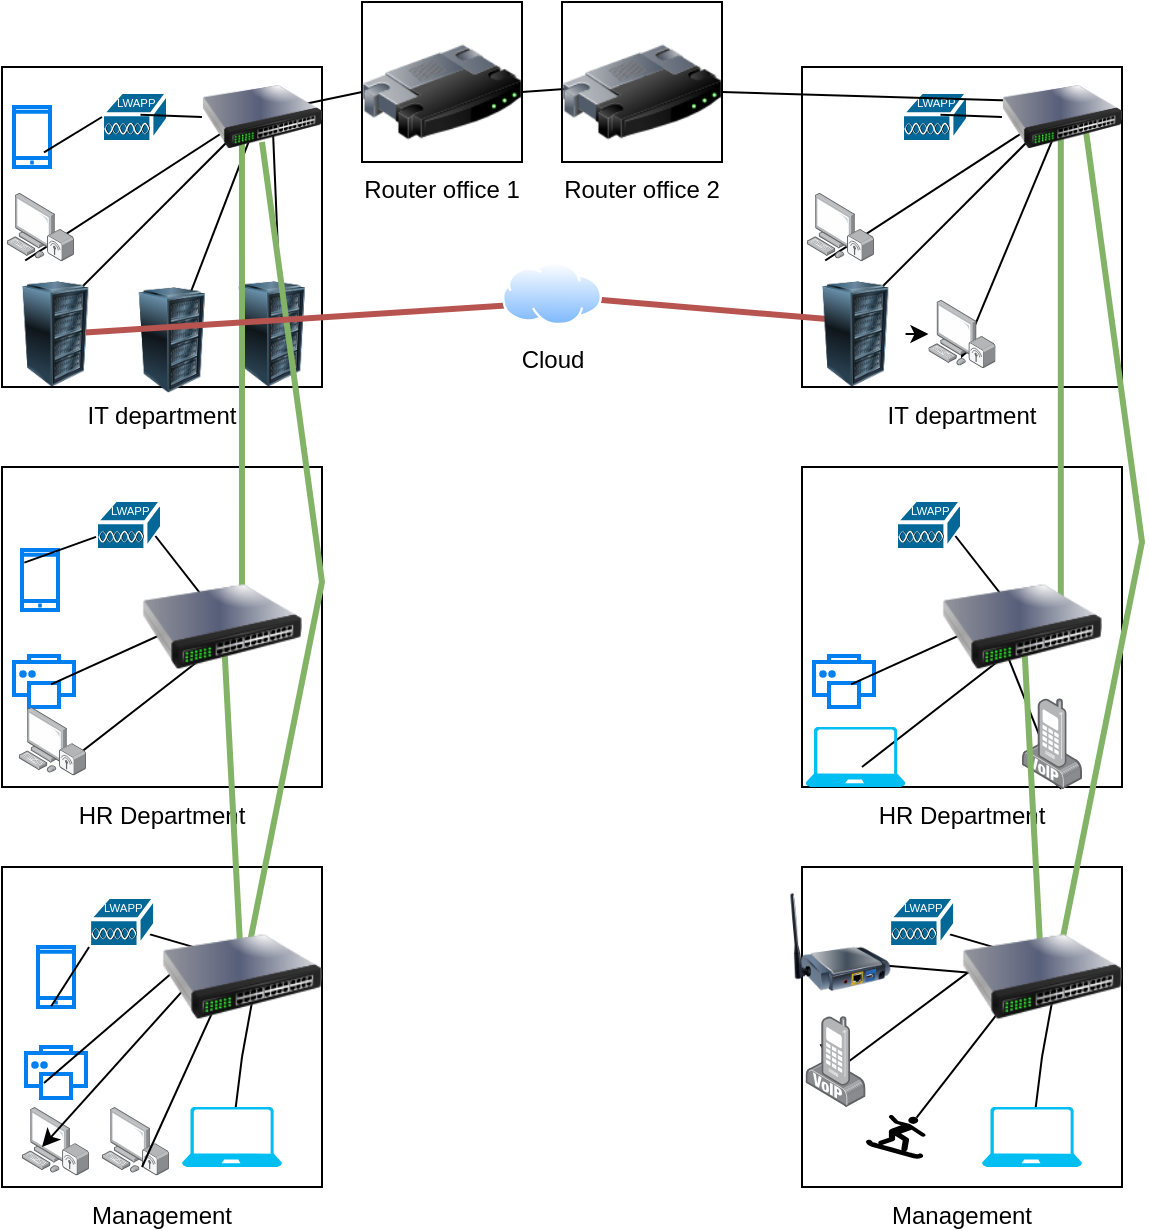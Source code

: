 <mxfile version="24.7.7">
  <diagram name="Page-1" id="E2g6yoVYKj6hKgyuPi02">
    <mxGraphModel dx="979" dy="575" grid="1" gridSize="10" guides="1" tooltips="1" connect="1" arrows="1" fold="1" page="1" pageScale="1" pageWidth="850" pageHeight="1100" math="0" shadow="0">
      <root>
        <mxCell id="0" />
        <mxCell id="1" parent="0" />
        <mxCell id="pa6gpyf7rV9sRwyNa2Qg-1" value="Router office 1" style="whiteSpace=wrap;html=1;aspect=fixed;labelPosition=center;verticalLabelPosition=bottom;align=center;verticalAlign=top;" vertex="1" parent="1">
          <mxGeometry x="230" y="80" width="80" height="80" as="geometry" />
        </mxCell>
        <mxCell id="pa6gpyf7rV9sRwyNa2Qg-2" value="Router office 2" style="whiteSpace=wrap;html=1;aspect=fixed;labelPosition=center;verticalLabelPosition=bottom;align=center;verticalAlign=top;" vertex="1" parent="1">
          <mxGeometry x="330" y="80" width="80" height="80" as="geometry" />
        </mxCell>
        <mxCell id="pa6gpyf7rV9sRwyNa2Qg-3" value="IT department" style="whiteSpace=wrap;html=1;aspect=fixed;labelPosition=center;verticalLabelPosition=bottom;align=center;verticalAlign=top;" vertex="1" parent="1">
          <mxGeometry x="50" y="112.5" width="160" height="160" as="geometry" />
        </mxCell>
        <mxCell id="pa6gpyf7rV9sRwyNa2Qg-4" value="HR Department" style="whiteSpace=wrap;html=1;aspect=fixed;labelPosition=center;verticalLabelPosition=bottom;align=center;verticalAlign=top;" vertex="1" parent="1">
          <mxGeometry x="50" y="312.5" width="160" height="160" as="geometry" />
        </mxCell>
        <mxCell id="pa6gpyf7rV9sRwyNa2Qg-5" value="Management" style="whiteSpace=wrap;html=1;aspect=fixed;labelPosition=center;verticalLabelPosition=bottom;align=center;verticalAlign=top;" vertex="1" parent="1">
          <mxGeometry x="50" y="512.5" width="160" height="160" as="geometry" />
        </mxCell>
        <mxCell id="pa6gpyf7rV9sRwyNa2Qg-10" value="" style="image;points=[];aspect=fixed;html=1;align=center;shadow=0;dashed=0;image=img/lib/allied_telesis/computer_and_terminals/Personal_Computer_Wireless.svg;" vertex="1" parent="1">
          <mxGeometry x="60" y="632.5" width="33.56" height="34.2" as="geometry" />
        </mxCell>
        <mxCell id="pa6gpyf7rV9sRwyNa2Qg-11" value="" style="image;points=[];aspect=fixed;html=1;align=center;shadow=0;dashed=0;image=img/lib/allied_telesis/computer_and_terminals/Personal_Computer_Wireless.svg;" vertex="1" parent="1">
          <mxGeometry x="100" y="632.5" width="33.56" height="34.2" as="geometry" />
        </mxCell>
        <mxCell id="pa6gpyf7rV9sRwyNa2Qg-12" value="" style="verticalLabelPosition=bottom;html=1;verticalAlign=top;align=center;strokeColor=none;fillColor=#00BEF2;shape=mxgraph.azure.laptop;pointerEvents=1;" vertex="1" parent="1">
          <mxGeometry x="140" y="632.5" width="50" height="30" as="geometry" />
        </mxCell>
        <mxCell id="pa6gpyf7rV9sRwyNa2Qg-13" value="" style="html=1;verticalLabelPosition=bottom;align=center;labelBackgroundColor=#ffffff;verticalAlign=top;strokeWidth=2;strokeColor=#0080F0;shadow=0;dashed=0;shape=mxgraph.ios7.icons.printer;" vertex="1" parent="1">
          <mxGeometry x="62" y="602.5" width="30" height="25.5" as="geometry" />
        </mxCell>
        <mxCell id="pa6gpyf7rV9sRwyNa2Qg-14" value="" style="html=1;verticalLabelPosition=bottom;align=center;labelBackgroundColor=#ffffff;verticalAlign=top;strokeWidth=2;strokeColor=#0080F0;shadow=0;dashed=0;shape=mxgraph.ios7.icons.smartphone;" vertex="1" parent="1">
          <mxGeometry x="68" y="552.5" width="18" height="30" as="geometry" />
        </mxCell>
        <mxCell id="pa6gpyf7rV9sRwyNa2Qg-19" style="edgeStyle=none;rounded=0;orthogonalLoop=1;jettySize=auto;html=1;exitX=0.5;exitY=0.313;exitDx=0;exitDy=0;endArrow=none;endFill=0;exitPerimeter=0;entryX=0.596;entryY=0.877;entryDx=0;entryDy=0;entryPerimeter=0;" edge="1" parent="1" source="pa6gpyf7rV9sRwyNa2Qg-15" target="pa6gpyf7rV9sRwyNa2Qg-11">
          <mxGeometry relative="1" as="geometry" />
        </mxCell>
        <mxCell id="pa6gpyf7rV9sRwyNa2Qg-20" style="edgeStyle=none;rounded=0;orthogonalLoop=1;jettySize=auto;html=1;exitX=0.5;exitY=1;exitDx=0;exitDy=0;endArrow=none;endFill=0;" edge="1" parent="1" source="pa6gpyf7rV9sRwyNa2Qg-15" target="pa6gpyf7rV9sRwyNa2Qg-12">
          <mxGeometry relative="1" as="geometry" />
        </mxCell>
        <mxCell id="pa6gpyf7rV9sRwyNa2Qg-21" style="edgeStyle=none;rounded=0;orthogonalLoop=1;jettySize=auto;html=1;exitX=0.5;exitY=1;exitDx=0;exitDy=0;entryX=0.625;entryY=0.313;entryDx=0;entryDy=0;entryPerimeter=0;" edge="1" parent="1" source="pa6gpyf7rV9sRwyNa2Qg-15" target="pa6gpyf7rV9sRwyNa2Qg-15">
          <mxGeometry relative="1" as="geometry" />
        </mxCell>
        <mxCell id="pa6gpyf7rV9sRwyNa2Qg-22" style="edgeStyle=none;rounded=0;orthogonalLoop=1;jettySize=auto;html=1;exitX=0.375;exitY=0.313;exitDx=0;exitDy=0;exitPerimeter=0;entryX=0.298;entryY=0.585;entryDx=0;entryDy=0;entryPerimeter=0;" edge="1" parent="1" source="pa6gpyf7rV9sRwyNa2Qg-15" target="pa6gpyf7rV9sRwyNa2Qg-10">
          <mxGeometry relative="1" as="geometry" />
        </mxCell>
        <mxCell id="pa6gpyf7rV9sRwyNa2Qg-23" style="edgeStyle=none;rounded=0;orthogonalLoop=1;jettySize=auto;html=1;exitX=0.25;exitY=0.313;exitDx=0;exitDy=0;entryX=0.3;entryY=0.706;entryDx=0;entryDy=0;entryPerimeter=0;exitPerimeter=0;endArrow=none;endFill=0;" edge="1" parent="1" source="pa6gpyf7rV9sRwyNa2Qg-15" target="pa6gpyf7rV9sRwyNa2Qg-13">
          <mxGeometry relative="1" as="geometry" />
        </mxCell>
        <mxCell id="pa6gpyf7rV9sRwyNa2Qg-25" style="edgeStyle=none;rounded=0;orthogonalLoop=1;jettySize=auto;html=1;entryX=0.165;entryY=0.456;entryDx=0;entryDy=0;entryPerimeter=0;" edge="1" parent="1" target="pa6gpyf7rV9sRwyNa2Qg-16">
          <mxGeometry relative="1" as="geometry">
            <mxPoint x="180" y="562.5" as="sourcePoint" />
          </mxGeometry>
        </mxCell>
        <mxCell id="pa6gpyf7rV9sRwyNa2Qg-16" value="" style="shape=mxgraph.cisco.misc.lightweight_ap;html=1;pointerEvents=1;dashed=0;fillColor=#036897;strokeColor=#ffffff;strokeWidth=2;verticalLabelPosition=bottom;verticalAlign=top;align=center;outlineConnect=0;" vertex="1" parent="1">
          <mxGeometry x="93.56" y="527.5" width="33" height="25" as="geometry" />
        </mxCell>
        <mxCell id="pa6gpyf7rV9sRwyNa2Qg-26" style="edgeStyle=none;rounded=0;orthogonalLoop=1;jettySize=auto;html=1;exitX=0;exitY=1;exitDx=0;exitDy=0;exitPerimeter=0;entryX=0.367;entryY=0.987;entryDx=0;entryDy=0;entryPerimeter=0;endArrow=none;endFill=0;" edge="1" parent="1" source="pa6gpyf7rV9sRwyNa2Qg-16" target="pa6gpyf7rV9sRwyNa2Qg-14">
          <mxGeometry relative="1" as="geometry" />
        </mxCell>
        <mxCell id="pa6gpyf7rV9sRwyNa2Qg-30" value="" style="html=1;verticalLabelPosition=bottom;align=center;labelBackgroundColor=#ffffff;verticalAlign=top;strokeWidth=2;strokeColor=#0080F0;shadow=0;dashed=0;shape=mxgraph.ios7.icons.printer;" vertex="1" parent="1">
          <mxGeometry x="56" y="407" width="30" height="25.5" as="geometry" />
        </mxCell>
        <mxCell id="pa6gpyf7rV9sRwyNa2Qg-31" value="" style="html=1;verticalLabelPosition=bottom;align=center;labelBackgroundColor=#ffffff;verticalAlign=top;strokeWidth=2;strokeColor=#0080F0;shadow=0;dashed=0;shape=mxgraph.ios7.icons.smartphone;" vertex="1" parent="1">
          <mxGeometry x="60" y="354" width="18" height="30" as="geometry" />
        </mxCell>
        <mxCell id="pa6gpyf7rV9sRwyNa2Qg-32" value="" style="shape=mxgraph.cisco.misc.lightweight_ap;html=1;pointerEvents=1;dashed=0;fillColor=#036897;strokeColor=#ffffff;strokeWidth=2;verticalLabelPosition=bottom;verticalAlign=top;align=center;outlineConnect=0;" vertex="1" parent="1">
          <mxGeometry x="97" y="329" width="33" height="25" as="geometry" />
        </mxCell>
        <mxCell id="pa6gpyf7rV9sRwyNa2Qg-34" style="edgeStyle=none;rounded=0;orthogonalLoop=1;jettySize=auto;html=1;exitX=0.625;exitY=0.5;exitDx=0;exitDy=0;exitPerimeter=0;entryX=0.642;entryY=0.877;entryDx=0;entryDy=0;entryPerimeter=0;endArrow=none;endFill=0;" edge="1" parent="1" source="pa6gpyf7rV9sRwyNa2Qg-33" target="pa6gpyf7rV9sRwyNa2Qg-28">
          <mxGeometry relative="1" as="geometry" />
        </mxCell>
        <mxCell id="pa6gpyf7rV9sRwyNa2Qg-35" style="edgeStyle=none;rounded=0;orthogonalLoop=1;jettySize=auto;html=1;exitX=0.5;exitY=0.375;exitDx=0;exitDy=0;entryX=0.617;entryY=0.556;entryDx=0;entryDy=0;entryPerimeter=0;endArrow=none;endFill=0;exitPerimeter=0;" edge="1" parent="1" source="pa6gpyf7rV9sRwyNa2Qg-33" target="pa6gpyf7rV9sRwyNa2Qg-30">
          <mxGeometry relative="1" as="geometry" />
        </mxCell>
        <mxCell id="pa6gpyf7rV9sRwyNa2Qg-36" style="edgeStyle=none;rounded=0;orthogonalLoop=1;jettySize=auto;html=1;entryX=0.065;entryY=0.211;entryDx=0;entryDy=0;entryPerimeter=0;endArrow=none;endFill=0;" edge="1" parent="1" source="pa6gpyf7rV9sRwyNa2Qg-32" target="pa6gpyf7rV9sRwyNa2Qg-31">
          <mxGeometry relative="1" as="geometry" />
        </mxCell>
        <mxCell id="pa6gpyf7rV9sRwyNa2Qg-28" value="" style="image;points=[];aspect=fixed;html=1;align=center;shadow=0;dashed=0;image=img/lib/allied_telesis/computer_and_terminals/Personal_Computer_Wireless.svg;" vertex="1" parent="1">
          <mxGeometry x="58.44" y="432.5" width="33.56" height="34.2" as="geometry" />
        </mxCell>
        <mxCell id="pa6gpyf7rV9sRwyNa2Qg-37" style="edgeStyle=none;rounded=0;orthogonalLoop=1;jettySize=auto;html=1;exitX=0.9;exitY=0.72;exitDx=0;exitDy=0;exitPerimeter=0;entryX=0.625;entryY=0.625;entryDx=0;entryDy=0;entryPerimeter=0;" edge="1" parent="1" source="pa6gpyf7rV9sRwyNa2Qg-32" target="pa6gpyf7rV9sRwyNa2Qg-33">
          <mxGeometry relative="1" as="geometry" />
        </mxCell>
        <mxCell id="pa6gpyf7rV9sRwyNa2Qg-39" value="" style="shape=mxgraph.cisco.misc.lightweight_ap;html=1;pointerEvents=1;dashed=0;fillColor=#036897;strokeColor=#ffffff;strokeWidth=2;verticalLabelPosition=bottom;verticalAlign=top;align=center;outlineConnect=0;" vertex="1" parent="1">
          <mxGeometry x="100" y="125" width="33" height="25" as="geometry" />
        </mxCell>
        <mxCell id="pa6gpyf7rV9sRwyNa2Qg-40" value="" style="html=1;verticalLabelPosition=bottom;align=center;labelBackgroundColor=#ffffff;verticalAlign=top;strokeWidth=2;strokeColor=#0080F0;shadow=0;dashed=0;shape=mxgraph.ios7.icons.smartphone;" vertex="1" parent="1">
          <mxGeometry x="56" y="132.5" width="18" height="30" as="geometry" />
        </mxCell>
        <mxCell id="pa6gpyf7rV9sRwyNa2Qg-45" style="edgeStyle=none;rounded=0;orthogonalLoop=1;jettySize=auto;html=1;exitX=0.583;exitY=0.4;exitDx=0;exitDy=0;entryX=0.6;entryY=0.623;entryDx=0;entryDy=0;entryPerimeter=0;exitPerimeter=0;" edge="1" parent="1" source="pa6gpyf7rV9sRwyNa2Qg-38" target="pa6gpyf7rV9sRwyNa2Qg-42">
          <mxGeometry relative="1" as="geometry" />
        </mxCell>
        <mxCell id="pa6gpyf7rV9sRwyNa2Qg-46" style="edgeStyle=none;rounded=0;orthogonalLoop=1;jettySize=auto;html=1;exitX=0.5;exitY=0.4;exitDx=0;exitDy=0;entryX=0.4;entryY=0.755;entryDx=0;entryDy=0;entryPerimeter=0;exitPerimeter=0;" edge="1" parent="1" source="pa6gpyf7rV9sRwyNa2Qg-38" target="pa6gpyf7rV9sRwyNa2Qg-43">
          <mxGeometry relative="1" as="geometry" />
        </mxCell>
        <mxCell id="pa6gpyf7rV9sRwyNa2Qg-47" style="edgeStyle=none;rounded=0;orthogonalLoop=1;jettySize=auto;html=1;entryX=0.364;entryY=0.434;entryDx=0;entryDy=0;entryPerimeter=0;" edge="1" parent="1" target="pa6gpyf7rV9sRwyNa2Qg-44">
          <mxGeometry relative="1" as="geometry">
            <mxPoint x="180" y="132.5" as="sourcePoint" />
          </mxGeometry>
        </mxCell>
        <mxCell id="pa6gpyf7rV9sRwyNa2Qg-42" value="" style="image;html=1;image=img/lib/clip_art/computers/Server_Rack_128x128.png" vertex="1" parent="1">
          <mxGeometry x="160" y="219.5" width="50" height="53" as="geometry" />
        </mxCell>
        <mxCell id="pa6gpyf7rV9sRwyNa2Qg-43" value="" style="image;html=1;image=img/lib/clip_art/computers/Server_Rack_128x128.png" vertex="1" parent="1">
          <mxGeometry x="110" y="222.5" width="50" height="53" as="geometry" />
        </mxCell>
        <mxCell id="pa6gpyf7rV9sRwyNa2Qg-48" style="edgeStyle=none;rounded=0;orthogonalLoop=1;jettySize=auto;html=1;exitX=0.5;exitY=0.4;exitDx=0;exitDy=0;entryX=0.273;entryY=0.99;entryDx=0;entryDy=0;entryPerimeter=0;exitPerimeter=0;endArrow=none;endFill=0;" edge="1" parent="1" source="pa6gpyf7rV9sRwyNa2Qg-38" target="pa6gpyf7rV9sRwyNa2Qg-41">
          <mxGeometry relative="1" as="geometry" />
        </mxCell>
        <mxCell id="pa6gpyf7rV9sRwyNa2Qg-41" value="" style="image;points=[];aspect=fixed;html=1;align=center;shadow=0;dashed=0;image=img/lib/allied_telesis/computer_and_terminals/Personal_Computer_Wireless.svg;" vertex="1" parent="1">
          <mxGeometry x="52.44" y="175.4" width="33.56" height="34.2" as="geometry" />
        </mxCell>
        <mxCell id="pa6gpyf7rV9sRwyNa2Qg-49" style="edgeStyle=none;rounded=0;orthogonalLoop=1;jettySize=auto;html=1;exitX=0;exitY=0.5;exitDx=0;exitDy=0;entryX=0.583;entryY=0.453;entryDx=0;entryDy=0;entryPerimeter=0;endArrow=none;endFill=0;" edge="1" parent="1" source="pa6gpyf7rV9sRwyNa2Qg-38" target="pa6gpyf7rV9sRwyNa2Qg-39">
          <mxGeometry relative="1" as="geometry" />
        </mxCell>
        <mxCell id="pa6gpyf7rV9sRwyNa2Qg-50" style="edgeStyle=none;rounded=0;orthogonalLoop=1;jettySize=auto;html=1;exitX=0;exitY=0.5;exitDx=0;exitDy=0;exitPerimeter=0;entryX=0.833;entryY=0.755;entryDx=0;entryDy=0;entryPerimeter=0;endArrow=none;endFill=0;" edge="1" parent="1" source="pa6gpyf7rV9sRwyNa2Qg-39" target="pa6gpyf7rV9sRwyNa2Qg-40">
          <mxGeometry relative="1" as="geometry" />
        </mxCell>
        <mxCell id="pa6gpyf7rV9sRwyNa2Qg-51" value="" style="image;html=1;image=img/lib/clip_art/networking/Router_128x128.png" vertex="1" parent="1">
          <mxGeometry x="230" y="85" width="80" height="80" as="geometry" />
        </mxCell>
        <mxCell id="pa6gpyf7rV9sRwyNa2Qg-53" style="edgeStyle=none;rounded=0;orthogonalLoop=1;jettySize=auto;html=1;exitX=0;exitY=0.5;exitDx=0;exitDy=0;entryX=0.333;entryY=0.5;entryDx=0;entryDy=0;entryPerimeter=0;" edge="1" parent="1" source="pa6gpyf7rV9sRwyNa2Qg-51" target="pa6gpyf7rV9sRwyNa2Qg-38">
          <mxGeometry relative="1" as="geometry" />
        </mxCell>
        <mxCell id="pa6gpyf7rV9sRwyNa2Qg-93" value="IT department" style="whiteSpace=wrap;html=1;aspect=fixed;labelPosition=center;verticalLabelPosition=bottom;align=center;verticalAlign=top;" vertex="1" parent="1">
          <mxGeometry x="450" y="112.5" width="160" height="160" as="geometry" />
        </mxCell>
        <mxCell id="pa6gpyf7rV9sRwyNa2Qg-94" value="HR Department" style="whiteSpace=wrap;html=1;aspect=fixed;labelPosition=center;verticalLabelPosition=bottom;align=center;verticalAlign=top;" vertex="1" parent="1">
          <mxGeometry x="450" y="312.5" width="160" height="160" as="geometry" />
        </mxCell>
        <mxCell id="pa6gpyf7rV9sRwyNa2Qg-95" value="Management" style="whiteSpace=wrap;html=1;aspect=fixed;labelPosition=center;verticalLabelPosition=bottom;align=center;verticalAlign=top;" vertex="1" parent="1">
          <mxGeometry x="450" y="512.5" width="160" height="160" as="geometry" />
        </mxCell>
        <mxCell id="pa6gpyf7rV9sRwyNa2Qg-98" value="" style="verticalLabelPosition=bottom;html=1;verticalAlign=top;align=center;strokeColor=none;fillColor=#00BEF2;shape=mxgraph.azure.laptop;pointerEvents=1;" vertex="1" parent="1">
          <mxGeometry x="540" y="632.5" width="50" height="30" as="geometry" />
        </mxCell>
        <mxCell id="pa6gpyf7rV9sRwyNa2Qg-102" style="edgeStyle=none;rounded=0;orthogonalLoop=1;jettySize=auto;html=1;exitX=0.5;exitY=1;exitDx=0;exitDy=0;endArrow=none;endFill=0;" edge="1" parent="1" source="pa6gpyf7rV9sRwyNa2Qg-107" target="pa6gpyf7rV9sRwyNa2Qg-98">
          <mxGeometry relative="1" as="geometry" />
        </mxCell>
        <mxCell id="pa6gpyf7rV9sRwyNa2Qg-103" style="edgeStyle=none;rounded=0;orthogonalLoop=1;jettySize=auto;html=1;exitX=0.5;exitY=1;exitDx=0;exitDy=0;entryX=0.625;entryY=0.313;entryDx=0;entryDy=0;entryPerimeter=0;" edge="1" parent="1" source="pa6gpyf7rV9sRwyNa2Qg-107" target="pa6gpyf7rV9sRwyNa2Qg-107">
          <mxGeometry relative="1" as="geometry" />
        </mxCell>
        <mxCell id="pa6gpyf7rV9sRwyNa2Qg-105" style="edgeStyle=none;rounded=0;orthogonalLoop=1;jettySize=auto;html=1;exitX=0.25;exitY=0.313;exitDx=0;exitDy=0;entryX=0.3;entryY=0.706;entryDx=0;entryDy=0;entryPerimeter=0;exitPerimeter=0;endArrow=none;endFill=0;" edge="1" parent="1" source="pa6gpyf7rV9sRwyNa2Qg-141">
          <mxGeometry relative="1" as="geometry">
            <mxPoint x="471.0" y="620.503" as="targetPoint" />
          </mxGeometry>
        </mxCell>
        <mxCell id="pa6gpyf7rV9sRwyNa2Qg-106" style="edgeStyle=none;rounded=0;orthogonalLoop=1;jettySize=auto;html=1;entryX=0.165;entryY=0.456;entryDx=0;entryDy=0;entryPerimeter=0;" edge="1" parent="1" target="pa6gpyf7rV9sRwyNa2Qg-108">
          <mxGeometry relative="1" as="geometry">
            <mxPoint x="580" y="562.5" as="sourcePoint" />
          </mxGeometry>
        </mxCell>
        <mxCell id="pa6gpyf7rV9sRwyNa2Qg-108" value="" style="shape=mxgraph.cisco.misc.lightweight_ap;html=1;pointerEvents=1;dashed=0;fillColor=#036897;strokeColor=#ffffff;strokeWidth=2;verticalLabelPosition=bottom;verticalAlign=top;align=center;outlineConnect=0;" vertex="1" parent="1">
          <mxGeometry x="493.56" y="527.5" width="33" height="25" as="geometry" />
        </mxCell>
        <mxCell id="pa6gpyf7rV9sRwyNa2Qg-110" value="" style="html=1;verticalLabelPosition=bottom;align=center;labelBackgroundColor=#ffffff;verticalAlign=top;strokeWidth=2;strokeColor=#0080F0;shadow=0;dashed=0;shape=mxgraph.ios7.icons.printer;" vertex="1" parent="1">
          <mxGeometry x="456" y="407" width="30" height="25.5" as="geometry" />
        </mxCell>
        <mxCell id="pa6gpyf7rV9sRwyNa2Qg-112" value="" style="shape=mxgraph.cisco.misc.lightweight_ap;html=1;pointerEvents=1;dashed=0;fillColor=#036897;strokeColor=#ffffff;strokeWidth=2;verticalLabelPosition=bottom;verticalAlign=top;align=center;outlineConnect=0;" vertex="1" parent="1">
          <mxGeometry x="497" y="329" width="33" height="25" as="geometry" />
        </mxCell>
        <mxCell id="pa6gpyf7rV9sRwyNa2Qg-113" style="edgeStyle=none;rounded=0;orthogonalLoop=1;jettySize=auto;html=1;exitX=0.625;exitY=0.5;exitDx=0;exitDy=0;exitPerimeter=0;entryX=0.642;entryY=0.877;entryDx=0;entryDy=0;entryPerimeter=0;endArrow=none;endFill=0;" edge="1" parent="1" source="pa6gpyf7rV9sRwyNa2Qg-118">
          <mxGeometry relative="1" as="geometry">
            <mxPoint x="479.986" y="462.493" as="targetPoint" />
          </mxGeometry>
        </mxCell>
        <mxCell id="pa6gpyf7rV9sRwyNa2Qg-114" style="edgeStyle=none;rounded=0;orthogonalLoop=1;jettySize=auto;html=1;exitX=0.5;exitY=0.375;exitDx=0;exitDy=0;entryX=0.617;entryY=0.556;entryDx=0;entryDy=0;entryPerimeter=0;endArrow=none;endFill=0;exitPerimeter=0;" edge="1" parent="1" source="pa6gpyf7rV9sRwyNa2Qg-118" target="pa6gpyf7rV9sRwyNa2Qg-110">
          <mxGeometry relative="1" as="geometry" />
        </mxCell>
        <mxCell id="pa6gpyf7rV9sRwyNa2Qg-117" style="edgeStyle=none;rounded=0;orthogonalLoop=1;jettySize=auto;html=1;exitX=0.9;exitY=0.72;exitDx=0;exitDy=0;exitPerimeter=0;entryX=0.625;entryY=0.625;entryDx=0;entryDy=0;entryPerimeter=0;" edge="1" parent="1" source="pa6gpyf7rV9sRwyNa2Qg-112" target="pa6gpyf7rV9sRwyNa2Qg-118">
          <mxGeometry relative="1" as="geometry" />
        </mxCell>
        <mxCell id="pa6gpyf7rV9sRwyNa2Qg-119" value="" style="shape=mxgraph.cisco.misc.lightweight_ap;html=1;pointerEvents=1;dashed=0;fillColor=#036897;strokeColor=#ffffff;strokeWidth=2;verticalLabelPosition=bottom;verticalAlign=top;align=center;outlineConnect=0;" vertex="1" parent="1">
          <mxGeometry x="500" y="125" width="33" height="25" as="geometry" />
        </mxCell>
        <mxCell id="pa6gpyf7rV9sRwyNa2Qg-123" style="edgeStyle=none;rounded=0;orthogonalLoop=1;jettySize=auto;html=1;entryX=0.364;entryY=0.434;entryDx=0;entryDy=0;entryPerimeter=0;" edge="1" parent="1" target="pa6gpyf7rV9sRwyNa2Qg-126">
          <mxGeometry relative="1" as="geometry">
            <mxPoint x="580" y="132.5" as="sourcePoint" />
          </mxGeometry>
        </mxCell>
        <mxCell id="pa6gpyf7rV9sRwyNa2Qg-134" value="" style="edgeStyle=none;rounded=0;orthogonalLoop=1;jettySize=auto;html=1;" edge="1" parent="1" source="pa6gpyf7rV9sRwyNa2Qg-126" target="pa6gpyf7rV9sRwyNa2Qg-132">
          <mxGeometry relative="1" as="geometry" />
        </mxCell>
        <mxCell id="pa6gpyf7rV9sRwyNa2Qg-127" style="edgeStyle=none;rounded=0;orthogonalLoop=1;jettySize=auto;html=1;exitX=0.5;exitY=0.4;exitDx=0;exitDy=0;entryX=0.273;entryY=0.99;entryDx=0;entryDy=0;entryPerimeter=0;exitPerimeter=0;endArrow=none;endFill=0;" edge="1" parent="1" source="pa6gpyf7rV9sRwyNa2Qg-131" target="pa6gpyf7rV9sRwyNa2Qg-128">
          <mxGeometry relative="1" as="geometry" />
        </mxCell>
        <mxCell id="pa6gpyf7rV9sRwyNa2Qg-128" value="" style="image;points=[];aspect=fixed;html=1;align=center;shadow=0;dashed=0;image=img/lib/allied_telesis/computer_and_terminals/Personal_Computer_Wireless.svg;" vertex="1" parent="1">
          <mxGeometry x="452.44" y="175.4" width="33.56" height="34.2" as="geometry" />
        </mxCell>
        <mxCell id="pa6gpyf7rV9sRwyNa2Qg-129" style="edgeStyle=none;rounded=0;orthogonalLoop=1;jettySize=auto;html=1;exitX=0;exitY=0.5;exitDx=0;exitDy=0;entryX=0.583;entryY=0.453;entryDx=0;entryDy=0;entryPerimeter=0;endArrow=none;endFill=0;" edge="1" parent="1" source="pa6gpyf7rV9sRwyNa2Qg-131" target="pa6gpyf7rV9sRwyNa2Qg-119">
          <mxGeometry relative="1" as="geometry" />
        </mxCell>
        <mxCell id="pa6gpyf7rV9sRwyNa2Qg-133" style="edgeStyle=none;rounded=0;orthogonalLoop=1;jettySize=auto;html=1;exitX=0.5;exitY=0.5;exitDx=0;exitDy=0;entryX=0.487;entryY=0.855;entryDx=0;entryDy=0;entryPerimeter=0;exitPerimeter=0;" edge="1" parent="1" source="pa6gpyf7rV9sRwyNa2Qg-131" target="pa6gpyf7rV9sRwyNa2Qg-132">
          <mxGeometry relative="1" as="geometry" />
        </mxCell>
        <mxCell id="pa6gpyf7rV9sRwyNa2Qg-132" value="" style="image;points=[];aspect=fixed;html=1;align=center;shadow=0;dashed=0;image=img/lib/allied_telesis/computer_and_terminals/Personal_Computer_Wireless.svg;" vertex="1" parent="1">
          <mxGeometry x="513.22" y="228.9" width="33.56" height="34.2" as="geometry" />
        </mxCell>
        <mxCell id="pa6gpyf7rV9sRwyNa2Qg-135" style="edgeStyle=none;rounded=0;orthogonalLoop=1;jettySize=auto;html=1;exitX=1;exitY=0.5;exitDx=0;exitDy=0;entryX=0.5;entryY=0.35;entryDx=0;entryDy=0;entryPerimeter=0;" edge="1" parent="1" source="pa6gpyf7rV9sRwyNa2Qg-52" target="pa6gpyf7rV9sRwyNa2Qg-131">
          <mxGeometry relative="1" as="geometry" />
        </mxCell>
        <mxCell id="pa6gpyf7rV9sRwyNa2Qg-136" style="edgeStyle=none;rounded=0;orthogonalLoop=1;jettySize=auto;html=1;exitX=1;exitY=0.5;exitDx=0;exitDy=0;entryX=0.625;entryY=0.438;entryDx=0;entryDy=0;entryPerimeter=0;" edge="1" parent="1" source="pa6gpyf7rV9sRwyNa2Qg-51" target="pa6gpyf7rV9sRwyNa2Qg-52">
          <mxGeometry relative="1" as="geometry" />
        </mxCell>
        <mxCell id="pa6gpyf7rV9sRwyNa2Qg-52" value="" style="image;html=1;image=img/lib/clip_art/networking/Router_128x128.png" vertex="1" parent="1">
          <mxGeometry x="330" y="85" width="80" height="80" as="geometry" />
        </mxCell>
        <mxCell id="pa6gpyf7rV9sRwyNa2Qg-137" value="" style="verticalLabelPosition=bottom;html=1;verticalAlign=top;align=center;strokeColor=none;fillColor=#00BEF2;shape=mxgraph.azure.laptop;pointerEvents=1;" vertex="1" parent="1">
          <mxGeometry x="451.78" y="442.5" width="50" height="30" as="geometry" />
        </mxCell>
        <mxCell id="pa6gpyf7rV9sRwyNa2Qg-139" style="edgeStyle=none;rounded=0;orthogonalLoop=1;jettySize=auto;html=1;exitX=0.375;exitY=0.594;exitDx=0;exitDy=0;entryX=0.652;entryY=1.006;entryDx=0;entryDy=0;entryPerimeter=0;exitPerimeter=0;" edge="1" parent="1" source="pa6gpyf7rV9sRwyNa2Qg-118">
          <mxGeometry relative="1" as="geometry">
            <mxPoint x="579.56" y="473.874" as="targetPoint" />
          </mxGeometry>
        </mxCell>
        <mxCell id="pa6gpyf7rV9sRwyNa2Qg-140" value="" style="image;points=[];aspect=fixed;html=1;align=center;shadow=0;dashed=0;image=img/lib/allied_telesis/computer_and_terminals/VOIP_IP_phone.svg;" vertex="1" parent="1">
          <mxGeometry x="560" y="428" width="30" height="45.6" as="geometry" />
        </mxCell>
        <mxCell id="pa6gpyf7rV9sRwyNa2Qg-142" value="" style="edgeStyle=none;rounded=0;orthogonalLoop=1;jettySize=auto;html=1;exitX=0.25;exitY=0.313;exitDx=0;exitDy=0;entryX=0.3;entryY=0.706;entryDx=0;entryDy=0;entryPerimeter=0;exitPerimeter=0;endArrow=none;endFill=0;" edge="1" parent="1" source="pa6gpyf7rV9sRwyNa2Qg-107" target="pa6gpyf7rV9sRwyNa2Qg-141">
          <mxGeometry relative="1" as="geometry">
            <mxPoint x="550" y="553" as="sourcePoint" />
            <mxPoint x="471.0" y="620.503" as="targetPoint" />
          </mxGeometry>
        </mxCell>
        <mxCell id="pa6gpyf7rV9sRwyNa2Qg-141" value="" style="image;points=[];aspect=fixed;html=1;align=center;shadow=0;dashed=0;image=img/lib/allied_telesis/computer_and_terminals/VOIP_IP_phone.svg;" vertex="1" parent="1">
          <mxGeometry x="451.78" y="586.9" width="30" height="45.6" as="geometry" />
        </mxCell>
        <mxCell id="pa6gpyf7rV9sRwyNa2Qg-147" style="edgeStyle=none;rounded=0;orthogonalLoop=1;jettySize=auto;html=1;exitX=0.85;exitY=0.06;exitDx=0;exitDy=0;exitPerimeter=0;" edge="1" parent="1" source="pa6gpyf7rV9sRwyNa2Qg-143">
          <mxGeometry relative="1" as="geometry">
            <mxPoint x="560" y="570" as="targetPoint" />
          </mxGeometry>
        </mxCell>
        <mxCell id="pa6gpyf7rV9sRwyNa2Qg-143" value="" style="shape=mxgraph.signs.sports.snowboarder;html=1;pointerEvents=1;fillColor=#000000;strokeColor=none;verticalLabelPosition=bottom;verticalAlign=top;align=center;" vertex="1" parent="1">
          <mxGeometry x="481.78" y="636.5" width="30" height="22" as="geometry" />
        </mxCell>
        <mxCell id="pa6gpyf7rV9sRwyNa2Qg-145" style="edgeStyle=none;rounded=0;orthogonalLoop=1;jettySize=auto;html=1;exitX=0.75;exitY=0.531;exitDx=0;exitDy=0;entryX=0.516;entryY=0.7;entryDx=0;entryDy=0;entryPerimeter=0;exitPerimeter=0;" edge="1" parent="1" source="pa6gpyf7rV9sRwyNa2Qg-107" target="pa6gpyf7rV9sRwyNa2Qg-144">
          <mxGeometry relative="1" as="geometry" />
        </mxCell>
        <mxCell id="pa6gpyf7rV9sRwyNa2Qg-144" value="" style="image;html=1;image=img/lib/clip_art/networking/Print_Server_Wireless_128x128.png" vertex="1" parent="1">
          <mxGeometry x="444.22" y="525" width="50" height="50" as="geometry" />
        </mxCell>
        <mxCell id="pa6gpyf7rV9sRwyNa2Qg-148" value="" style="endArrow=none;html=1;rounded=0;entryX=0.333;entryY=0.55;entryDx=0;entryDy=0;entryPerimeter=0;exitX=0.625;exitY=0.469;exitDx=0;exitDy=0;exitPerimeter=0;strokeWidth=3;fillColor=#d5e8d4;strokeColor=#82b366;" edge="1" parent="1" source="pa6gpyf7rV9sRwyNa2Qg-33" target="pa6gpyf7rV9sRwyNa2Qg-38">
          <mxGeometry width="50" height="50" relative="1" as="geometry">
            <mxPoint x="340" y="520" as="sourcePoint" />
            <mxPoint x="390" y="470" as="targetPoint" />
          </mxGeometry>
        </mxCell>
        <mxCell id="pa6gpyf7rV9sRwyNa2Qg-38" value="" style="image;html=1;image=img/lib/clip_art/networking/Switch_128x128.png" vertex="1" parent="1">
          <mxGeometry x="150" y="112.5" width="60" height="50" as="geometry" />
        </mxCell>
        <mxCell id="pa6gpyf7rV9sRwyNa2Qg-149" value="" style="endArrow=none;html=1;rounded=0;entryX=0.333;entryY=0.55;entryDx=0;entryDy=0;entryPerimeter=0;exitX=0.5;exitY=0.531;exitDx=0;exitDy=0;exitPerimeter=0;strokeWidth=3;fillColor=#d5e8d4;strokeColor=#82b366;" edge="1" parent="1" source="pa6gpyf7rV9sRwyNa2Qg-15">
          <mxGeometry width="50" height="50" relative="1" as="geometry">
            <mxPoint x="180" y="400" as="sourcePoint" />
            <mxPoint x="180" y="150" as="targetPoint" />
            <Array as="points">
              <mxPoint x="210" y="370" />
            </Array>
          </mxGeometry>
        </mxCell>
        <mxCell id="pa6gpyf7rV9sRwyNa2Qg-150" value="" style="endArrow=none;html=1;rounded=0;entryX=0.5;entryY=0.344;entryDx=0;entryDy=0;entryPerimeter=0;exitX=0.5;exitY=0.531;exitDx=0;exitDy=0;exitPerimeter=0;strokeWidth=3;fillColor=#d5e8d4;strokeColor=#82b366;" edge="1" parent="1" source="pa6gpyf7rV9sRwyNa2Qg-15" target="pa6gpyf7rV9sRwyNa2Qg-33">
          <mxGeometry width="50" height="50" relative="1" as="geometry">
            <mxPoint x="190" y="410" as="sourcePoint" />
            <mxPoint x="190" y="160" as="targetPoint" />
          </mxGeometry>
        </mxCell>
        <mxCell id="pa6gpyf7rV9sRwyNa2Qg-33" value="" style="image;html=1;image=img/lib/clip_art/networking/Switch_128x128.png" vertex="1" parent="1">
          <mxGeometry x="120" y="352.5" width="80" height="80" as="geometry" />
        </mxCell>
        <mxCell id="pa6gpyf7rV9sRwyNa2Qg-15" value="" style="image;html=1;image=img/lib/clip_art/networking/Switch_128x128.png" vertex="1" parent="1">
          <mxGeometry x="130" y="527.5" width="80" height="80" as="geometry" />
        </mxCell>
        <mxCell id="pa6gpyf7rV9sRwyNa2Qg-151" value="" style="endArrow=none;html=1;rounded=0;entryX=0.5;entryY=0.344;entryDx=0;entryDy=0;entryPerimeter=0;exitX=0.5;exitY=0.531;exitDx=0;exitDy=0;exitPerimeter=0;strokeWidth=3;fillColor=#d5e8d4;strokeColor=#82b366;" edge="1" parent="1">
          <mxGeometry width="50" height="50" relative="1" as="geometry">
            <mxPoint x="570" y="570" as="sourcePoint" />
            <mxPoint x="560" y="380" as="targetPoint" />
          </mxGeometry>
        </mxCell>
        <mxCell id="pa6gpyf7rV9sRwyNa2Qg-152" value="" style="endArrow=none;html=1;rounded=0;entryX=0.333;entryY=0.55;entryDx=0;entryDy=0;entryPerimeter=0;exitX=0.5;exitY=0.531;exitDx=0;exitDy=0;exitPerimeter=0;strokeWidth=3;fillColor=#d5e8d4;strokeColor=#82b366;" edge="1" parent="1">
          <mxGeometry width="50" height="50" relative="1" as="geometry">
            <mxPoint x="580" y="550" as="sourcePoint" />
            <mxPoint x="590" y="130" as="targetPoint" />
            <Array as="points">
              <mxPoint x="620" y="350" />
            </Array>
          </mxGeometry>
        </mxCell>
        <mxCell id="pa6gpyf7rV9sRwyNa2Qg-153" value="" style="endArrow=none;html=1;rounded=0;entryX=0.333;entryY=0.55;entryDx=0;entryDy=0;entryPerimeter=0;exitX=0.625;exitY=0.469;exitDx=0;exitDy=0;exitPerimeter=0;strokeWidth=3;fillColor=#d5e8d4;strokeColor=#82b366;" edge="1" parent="1">
          <mxGeometry width="50" height="50" relative="1" as="geometry">
            <mxPoint x="579.41" y="390" as="sourcePoint" />
            <mxPoint x="579.41" y="140" as="targetPoint" />
          </mxGeometry>
        </mxCell>
        <mxCell id="pa6gpyf7rV9sRwyNa2Qg-131" value="" style="image;html=1;image=img/lib/clip_art/networking/Switch_128x128.png" vertex="1" parent="1">
          <mxGeometry x="550" y="112.5" width="60" height="50" as="geometry" />
        </mxCell>
        <mxCell id="pa6gpyf7rV9sRwyNa2Qg-118" value="" style="image;html=1;image=img/lib/clip_art/networking/Switch_128x128.png" vertex="1" parent="1">
          <mxGeometry x="520" y="352.5" width="80" height="80" as="geometry" />
        </mxCell>
        <mxCell id="pa6gpyf7rV9sRwyNa2Qg-107" value="" style="image;html=1;image=img/lib/clip_art/networking/Switch_128x128.png" vertex="1" parent="1">
          <mxGeometry x="530" y="527.5" width="80" height="80" as="geometry" />
        </mxCell>
        <mxCell id="pa6gpyf7rV9sRwyNa2Qg-154" style="edgeStyle=none;rounded=0;orthogonalLoop=1;jettySize=auto;html=1;exitX=0.564;exitY=0.5;exitDx=0;exitDy=0;entryX=0.6;entryY=0.635;entryDx=0;entryDy=0;entryPerimeter=0;exitPerimeter=0;fillColor=#f8cecc;strokeColor=#b85450;strokeWidth=3;" edge="1" parent="1" source="pa6gpyf7rV9sRwyNa2Qg-44" target="pa6gpyf7rV9sRwyNa2Qg-9">
          <mxGeometry relative="1" as="geometry" />
        </mxCell>
        <mxCell id="pa6gpyf7rV9sRwyNa2Qg-44" value="" style="image;html=1;image=img/lib/clip_art/computers/Server_Rack_128x128.png" vertex="1" parent="1">
          <mxGeometry x="51.78" y="219.5" width="50" height="53" as="geometry" />
        </mxCell>
        <mxCell id="pa6gpyf7rV9sRwyNa2Qg-155" style="edgeStyle=none;rounded=0;orthogonalLoop=1;jettySize=auto;html=1;exitX=0.564;exitY=0.5;exitDx=0;exitDy=0;entryX=0.564;entryY=0.387;entryDx=0;entryDy=0;entryPerimeter=0;exitPerimeter=0;fillColor=#f8cecc;strokeColor=#b85450;strokeWidth=3;" edge="1" parent="1" target="pa6gpyf7rV9sRwyNa2Qg-126">
          <mxGeometry relative="1" as="geometry">
            <mxPoint x="310" y="225.6" as="sourcePoint" />
            <mxPoint x="560" y="209.6" as="targetPoint" />
          </mxGeometry>
        </mxCell>
        <mxCell id="pa6gpyf7rV9sRwyNa2Qg-126" value="" style="image;html=1;image=img/lib/clip_art/computers/Server_Rack_128x128.png" vertex="1" parent="1">
          <mxGeometry x="451.78" y="219.5" width="50" height="53" as="geometry" />
        </mxCell>
        <mxCell id="pa6gpyf7rV9sRwyNa2Qg-9" value="Cloud" style="image;aspect=fixed;perimeter=ellipsePerimeter;html=1;align=center;shadow=0;dashed=0;spacingTop=3;image=img/lib/active_directory/internet_cloud.svg;" vertex="1" parent="1">
          <mxGeometry x="300" y="210" width="50" height="31.5" as="geometry" />
        </mxCell>
      </root>
    </mxGraphModel>
  </diagram>
</mxfile>
